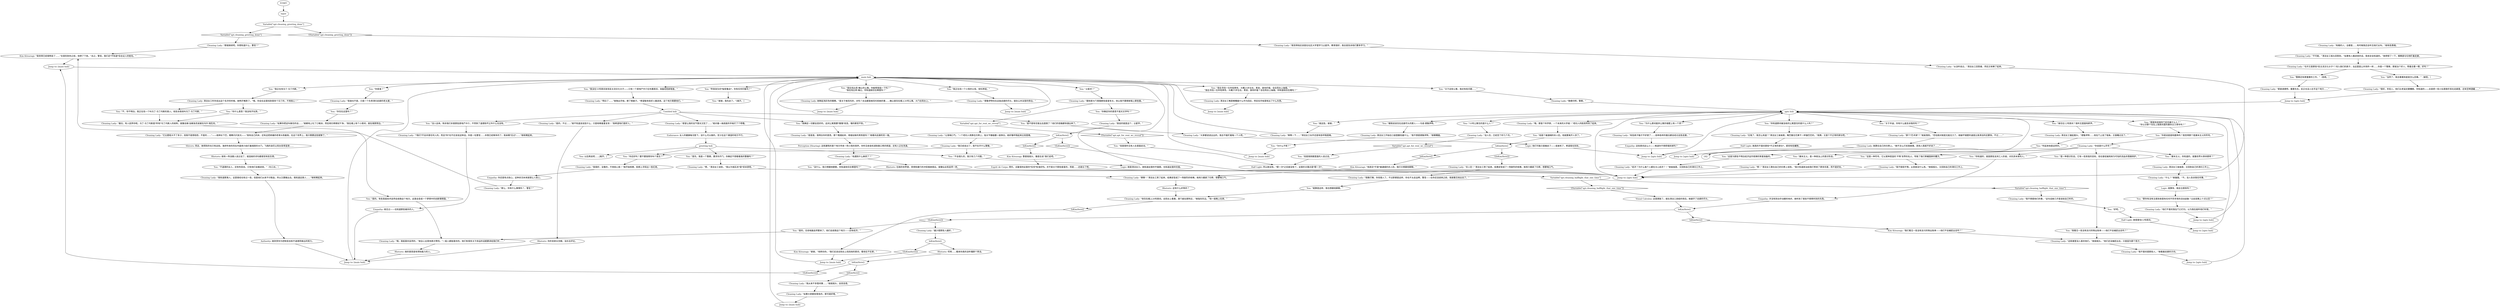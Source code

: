 # APT / CLEANING LADY
# Cleaning lady inside the apartment building. Part of her greeting is in PIER / APARTMENTS PIER DOOR dialogue.
# ==================================================
digraph G {
	  0 [label="START"];
	  1 [label="input"];
	  2 [label="Cleaning Lady: “哦，我挺喜欢巫师的，”她全心全意地表示赞同。“一般人都挺喜欢的。他们有很多关于命运的话题要讲给我们听……”"];
	  3 [label="Cleaning Lady: “他住在楼上28号房间。去阳台上看看，房门就在那附近，”她指向东边。“他一般晚上在家。”"];
	  4 [label="Jump to: [main hub]"];
	  5 [label="Jump to: [main hub]"];
	  6 [label="Cleaning Lady: 她靠在自己的扫帚上。“她不怎么打扰我做事。其他人我就不好说了……”"];
	  7 [label="Cleaning Lady: “如果大家都各管各的，那可就好喽。”"];
	  8 [label="Cleaning Lady: “我谁也不是，只是一个负责清扫走廊的老太婆。”"];
	  9 [label="You: “那扇有挂锁的门后住着什么人？”\n“你认识那个住在上锁房间里的康米主义青年吗？”"];
	  10 [label="Cleaning Lady: 清洁女工听你说出这个名字的时候，她咧开嘴笑了。“哦，你会在这里找到很多个马丁的，不用担心！”"];
	  11 [label="You: “你什么意思？我没有开玩笑。”"];
	  12 [label="Cleaning Lady: 清洁女工皱起眉头。“德鲁伊特……他在门上挂了链条，又昏睡过去了。”"];
	  13 [label="Cleaning Lady: “明白了……”她掏出手帕，擦了擦鼻子。“希望能有些好人搬进来。这个地方需要他们。”"];
	  14 [label="You: “关于辛迪，你有什么能告诉我的吗？”"];
	  15 [label="Cleaning Lady: “我不相信平等。从来就没什么用。”她摇摇头，又回到自己的清扫工作上。"];
	  16 [label="Empathy: 你还是有点担心。这种状况本来就很让人担心。"];
	  17 [label="Cleaning Lady: “他遇到什么麻烦了？”"];
	  18 [label="You: “首先，我是一个警察，要求你开门。你确定不想看看我的警徽吗？”"];
	  19 [label="Kim Kitsuragi: “他其实*不是*被通缉的杀人犯。我们只想跟他聊聊。”"];
	  20 [label="Jump to: [main hub]"];
	  21 [label="Rhetoric: 她有一阵没跟人说过话了，就连她的词句都感觉有些生锈。"];
	  22 [label="Logic: 他们可能只是搬走了——或者死了，希望是在别处。"];
	  23 [label="You: “昨夜发生的*秘密集会*，你有任何印象吗？”"];
	  24 [label="You: “跟我说说住在走廊尽头的那人——乌诺·德鲁伊特。”"];
	  25 [label="Jump to: [apts hub]"];
	  26 [label="You: “你还好吗？要不要我帮你叫个医生？”"];
	  27 [label="You: “我正在找马丁·马丁内斯。”"];
	  28 [label="Visual Calculus: 这里更脏了。就在清洁工具柜的背后。她避开了走廊的尽头。"];
	  29 [label="Jump to: [apts hub]"];
	  30 [label="Jump to: [apts hub]"];
	  31 [label="You: “谁住在12号房间？我听见里面有鼾声。”"];
	  32 [label="Cleaning Lady: “那个*艺术家*？”她奚落到。“恐怕我对她是无能无力了。她破坏墙壁的速度比我清洁的还要快。不过……”"];
	  33 [label="Jump to: [apts hub]"];
	  34 [label="You: “这是为那些不明白经济运作规律的笨蛋准备的。”"];
	  35 [label="Cleaning Lady: 清洁女工开始在口袋里翻找着什么。“我不想提德鲁伊特，”她嘟囔着。"];
	  36 [label="You: “不，你不明白。我正在找一个叫马丁·马丁内斯的真人。他告诉我他叫马丁·马丁内斯。”"];
	  37 [label="Cleaning Lady: “傻瓜，有人捉弄你呢。马丁·马丁内斯是*所有*马丁内斯人的统称。就像吉姆·加姆洛克或者拉乌尔·瑞瓦肖。”"];
	  38 [label="You: “不会很久的，我只有几个问题。”"];
	  39 [label="Cleaning Lady: “我不喜欢提那些人，”她看着走廊的方向。"];
	  40 [label="IsKimHere()"];
	  41 [label="IsKimHere()", shape=diamond];
	  42 [label="!(IsKimHere())", shape=diamond];
	  43 [label="Half Light: 她真的不喜欢那些*不正常的家伙*。感觉有些嫌隙。"];
	  44 [label="Cleaning Lady: “见鬼了，我怎么知道？”清洁女工耸耸肩，嘴巴像无花果干一样皱巴巴的。“我猜，又是个不正常的家伙吧。”"];
	  45 [label="Cleaning Lady: “大家都进进出出的，我总不能盯着每一个人吧。”"];
	  46 [label="You: “为什么不呢？”"];
	  47 [label="Cleaning Lady: “那么，你有什么事情吗？，警官？”"];
	  48 [label="Kim Kitsuragi: 警督摇摇头，像是在说“我们走吧。”"];
	  49 [label="IsKimHere()"];
	  50 [label="IsKimHere()", shape=diamond];
	  51 [label="!(IsKimHere())", shape=diamond];
	  52 [label="Variable[\"apt.cleaning_halflight_that_one_time\"]"];
	  53 [label="Variable[\"apt.cleaning_halflight_that_one_time\"]", shape=diamond];
	  54 [label="!(Variable[\"apt.cleaning_halflight_that_one_time\"])", shape=diamond];
	  55 [label="You: “当然了，我去看看到底是怎么回事。”（接受。）"];
	  56 [label="Jump to: [main hub]"];
	  57 [label="You: “关于这些公寓，我还有些问题……”"];
	  58 [label="Cleaning Lady: “没人住，已经空了好几个月。”"];
	  59 [label="You: “康米主义。是一种政治上的意识形态。”"];
	  60 [label="Cleaning Lady: “也许又是那些*反主流文化分子*？闯入我们的房子，当这里是公共场所一样……你是一个警察，那就当个好人，帮着去看一眼，好吗？”"];
	  61 [label="Kim Kitsuragi: “谢谢。”他转向你。“我们应该去阳台上找找他的房间，看他在不在家。”"];
	  62 [label="Cleaning Lady: “我知道那类人。这里曾经也有过一些，但是他们从来不付租金。所以又要搬出去。我知道这类人……”她咳嗽起来。"];
	  63 [label="You: “警察还有更重要的工作。”（拒绝。）"];
	  64 [label="You: “那你有没有注意到夜里有任何不同寻常的活动迹象？比如说晚上十点以后？”"];
	  65 [label="main hub"];
	  66 [label="You: “为什么那间废弃公寓的墙壁上有一个洞？”"];
	  67 [label="You: “你知道的，就是那些支持工人阶级，对抗资本家的人。”"];
	  68 [label="You: “你确定你的意思不是天文学吗？”"];
	  69 [label="IsKimHere()"];
	  70 [label="IsKimHere()", shape=diamond];
	  71 [label="!(IsKimHere())", shape=diamond];
	  72 [label="Empathy: 这些房间这么小——难道你不想把墙拆掉吗？"];
	  73 [label="Cleaning Lady: “聊聊！”清洁女工笑了起来，结果却变成了一阵剧烈的咳嗽。她用力握紧了扫帚，想要喘口气。"];
	  74 [label="Cleaning Lady: “德鲁伊特住在这条走廊的尽头，就在公共浴室的旁边。”"];
	  75 [label="You: “10号公寓住的是什么人？”"];
	  76 [label="You: “但是我刚跟里面的人说过话。”"];
	  77 [label="Cleaning Lady: “我很好，没事的，不用担心我！”她开始咳嗽，脸颊上浮现出一些红斑。"];
	  78 [label="Variable[\"apt.cleaning_greeting_done\"]"];
	  79 [label="Variable[\"apt.cleaning_greeting_done\"]", shape=diamond];
	  80 [label="!(Variable[\"apt.cleaning_greeting_done\"])", shape=diamond];
	  81 [label="Cleaning Lady: “我敢打赌，你找错人了。不过即便是这样，你也不太走运啊，警官——在你还没进来之前，我就看见他出去了。”"];
	  82 [label="You: “康米主义。你知道的，就像世界大革命那样？”"];
	  83 [label="Kim Kitsuragi: “我们看见一些没有支付的物业账单——他们不会被赶出去吗？”"];
	  84 [label="Shivers: 而且，她得到的也只有这些。海岸吹来的风在外面用力拍打着煤房的大门。飞溅的浪花让阳台变得湿滑……"];
	  85 [label="Untitled hub"];
	  86 [label="You: “你住在这里吗？”"];
	  87 [label="Cleaning Lady: “随便问吧，警察。”"];
	  88 [label="Jump to: [main hub]"];
	  89 [label="You: 以后再说吧……[离开。]"];
	  90 [label="You: “就算是这样，我也想跟他聊聊。”"];
	  91 [label="Cleaning Lady: “我说的就是这个，占星学。”"];
	  92 [label="IsKimHere()"];
	  93 [label="IsKimHere()", shape=diamond];
	  94 [label="!(IsKimHere())", shape=diamond];
	  95 [label="You: “我没在10号房间发现反主流文化分子——只有一个房地产中介在布置房间，准备招揽新租客。”"];
	  96 [label="Cleaning Lady: “它比壁柜大不了多少，但我不是想抱怨，不是的……”——她伸长下巴，眼睛闪闪发光——“我有自己的床，还有这把疼痛的老骨头陪着我，在这个世界上，我只需要这些就够了。”"];
	  97 [label="Rhetoric: 这有什么好笑的？"];
	  98 [label="Cleaning Lady: “*我们*不会杀害任何人的。而且*你*也不应该说这种话。你是一名警官……杀戮已经够多的了。我亲眼*见过*……”她咳嗽起来。"];
	  99 [label="Cleaning Lady: “经济？为什么每个人都在关心经济？！”她耸耸肩，又回到自己的清扫工作上。"];
	  100 [label="Cleaning Lady: “那就请便吧，重要先生。反正也没人在乎这个地方……”"];
	  101 [label="You: “你是谁？”"];
	  102 [label="You: “你知道那间被没收的公寓里住的是什么人吗？”"];
	  103 [label="Cleaning Lady: “有些疯子脑子不好使了……各种各样的傻瓜都会经过这些走廊。”"];
	  104 [label="Jump to: [main hub]"];
	  105 [label="Cleaning Lady: “你说是什么符号？”"];
	  106 [label="You: “听起来他是这样的。”"];
	  107 [label="Jump to: [apts hub]"];
	  108 [label="Rhetoric: 她的意思是有预知能力的人。"];
	  109 [label="You: “这是一种符号，它以某种捏造的‘平等’世界的名义，导致了我们荣耀国家的覆灭。”"];
	  110 [label="Logic: 就算有，她会注意到吗？"];
	  111 [label="Cleaning Lady: 她眯起浅灰色的眼睛。“是关于维克托的，对吗？永远都是维克托和她的事……梅让就住在楼上20号公寓。大门在阳台上。”"];
	  112 [label="Jump to: [apts hub]"];
	  113 [label="Perception (Hearing): 这栋建筑的某个地方传来一阵小孩的哭声。你听见收音机调到脱口秀的频道，还有人正在洗澡。"];
	  114 [label="Endurance: 女人的健康每况愈下。没什么可以做的，至少在这个潮湿的地方不行。"];
	  115 [label="You: “没人会来。除非我们杀害那些房地产中介，不然除了道德败坏之外什么也没有。”"];
	  116 [label="Rhetoric: 你的言辞太含糊，没办法评论。"];
	  117 [label="Cleaning Lady: “很好。年轻人，他们比老鼠还要糟糕，你知道的——总是把一些小玩意随手丢在走廊里，还有空啤酒罐……”"];
	  118 [label="You: “我在找比莉·梅让的公寓。你能帮我指一下吗？”\n“我在找比莉·梅让。你知道她住在哪里吗？”"];
	  119 [label="apts hub"];
	  120 [label="You: “没什么，我只想跟他聊聊。你知道他住在哪里吗？”"];
	  121 [label="You: “但是我听见有人在里面走动。”"];
	  122 [label="greeting hub"];
	  123 [label="Cleaning Lady: “杀人犯！”清洁女工笑了起来，结果却变成了一阵剧烈的咳嗽。她用力握紧了扫帚，想要喘口气。"];
	  124 [label="Cleaning Lady: “啊！”清洁女工靠在自己的扫帚上说到。“我只知道政治给我们带来了更多伤害，而不是好处。”"];
	  125 [label="Esprit de Corps: 拜托，试着保持这里的*任何*标准好吗。并不是关于那些星星的，而是……还是忘了吧。"];
	  126 [label="Empathy: 她见过——也知道那些被杀的人。"];
	  127 [label="You: “我在寻找一位年轻男性，大概25岁左右，黑发，身材纤瘦。会在阳台上抽烟。”\n“我在寻找一位年轻男性，大概25岁左右，黑发，身材纤瘦？会在阳台上抽烟。你知道他住在哪吗？”"];
	  128 [label="Cleaning Lady: “如果你把这叫做住的话……”她朝地上吐了口唾沫，然后用扫帚擦拭干净。“我在楼上有个小房间，就在煤房旁边。”"];
	  129 [label="You: “就这些，谢谢。”"];
	  130 [label="You: “我正在找一个小孩的父母，他叫坤诺。”"];
	  131 [label="Cleaning Lady: “跟他家大门周围那些星星有关。他让我不要擦掉墙上那些画。”"];
	  132 [label="Jump to: [main hub]"];
	  133 [label="You: “是一种意识形态。它有一些崇高的目标，但也曾经被用来为可怕的流血杀戮做辩护。”"];
	  134 [label="Cleaning Lady: “这栋楼里没人喜欢他们。”她摇摇头。“他们还没被赶出去，只是因为那个孩子。”"];
	  135 [label="Authority: 她欣赏你为控制变态和不道德而做出的努力。"];
	  136 [label="Cleaning Lady: “有瘾的人，全都是……有时候我还会听见他们尖叫。”她有些畏缩。"];
	  137 [label="Jump to: [main hub]"];
	  138 [label="You: “不道德的女人，还有性变态。只有他们会搬进来。”（吐口水。）"];
	  139 [label="Cleaning Lady: “感冒让我的支气管炎又犯了……”她对着一条肮脏的手帕打了个喷嚏。"];
	  140 [label="Cleaning Lady: “我已经说过了，我不在乎什么警徽。”"];
	  141 [label="Cleaning Lady: “啊，”清洁女工说到，“我以为瑞瓦肖*是*资本家呢。”"];
	  142 [label="Empathy: 并没有到动手动脚的地步。她听到了某些不想再听到的东西。"];
	  143 [label="Cleaning Lady: “我不想提他们的事，”这句话她几乎是说给自己听的。"];
	  144 [label="Half Light: 她很害怕12号房间。"];
	  145 [label="IsKimHere()"];
	  146 [label="IsKimHere()", shape=diamond];
	  147 [label="!(IsKimHere())", shape=diamond];
	  148 [label="Rhetoric: 哎呀……看来你真的没听懂那个笑话。"];
	  149 [label="You: “是的。有些高级技术巫师会拯救这个地方。这里会变成一个梦想中的创新理想国。”"];
	  150 [label="Cleaning Lady: “是的，不过……”她不知道该说些什么，只是咳嗽着重复到：“我希望他们是好人。”"];
	  151 [label="Cleaning Lady: “是是是。我明白你的意思。那个嗜烟如命、骨瘦如柴的男孩是吗？”她看向走廊的另一端。"];
	  152 [label="Cleaning Lady: 清洁女工嘴里嘟囔着什么作为回应，然后往手帕里咳出了什么东西。"];
	  153 [label="Cleaning Lady: “稍等一下……”清洁女工似乎还是有些呼吸困难。"];
	  154 [label="Cleaning Lady: “那就继续吧。你想知道什么，警官？”"];
	  155 [label="Logic: 她是清洁女工。她知道这里的平面图，也知道这里的住客。"];
	  156 [label="Kim Kitsuragi: “我觉得已经很明显了……”在冒犯到你之前，他停了下来。“总之，警官。我们还*不知道*目击证人的姓名。”"];
	  157 [label="Cleaning Lady: “我从来不多管闲事……”她摇摇头，自言自语。"];
	  158 [label="Cleaning Lady: “他们不喜欢我在门口打扫，以为我在偷听他们吵架。”"];
	  159 [label="Cleaning Lady: “不可能，”清洁女工摇头回答到，“如果有人搬进来的话，我肯定会知道的。”她停顿了一下，眼睛直勾勾地盯着走廊。"];
	  160 [label="Half Light: 所以她没有。*那一次*之后就没有了。这里的关键点是*那一次*。"];
	  161 [label="Jump to: [apts hub]"];
	  162 [label="You: “好吧。”"];
	  163 [label="You: “是的。无线电脑巫师要来了。他们会拯救这个地方——还有经济。”"];
	  164 [label="You: “我确定一切都会变好的。这间公寓需要*慢慢*改变。慢的察觉不到。”"];
	  165 [label="You: “是不是有住客出去度假了？他们的信箱都快漫出来了。”"];
	  166 [label="Cleaning Lady: “哦，那是个科学家，一个未来的大学者！”老妇人的脸突然亮了起来。"];
	  167 [label="You: “你是说星星和鹿角吗？我觉得那个是康米主义的符号。”"];
	  168 [label="Variable[\"apt.apt_for_rent_wc_reveal\"]"];
	  169 [label="Variable[\"apt.apt_for_rent_wc_reveal\"]", shape=diamond];
	  170 [label="!(Variable[\"apt.apt_for_rent_wc_reveal\"])", shape=diamond];
	  171 [label="Cleaning Lady: “让我喘口气。”一个老妇人倚靠在扫帚上，指关节像骷髅一般惨白。她好像呼吸起来比较困难。"];
	  172 [label="Cleaning Lady: “我觉得他应该是在社区大学里学习占星学。教育很好，我总是告诉他们要多学习。”"];
	  173 [label="You: “他是个被通缉的杀人犯。他就要离开人世了。”"];
	  174 [label="Rhetoric: 在她的世界里，思想和暴行的冲突离她很远，就像仙女和巫师一样。"];
	  175 [label="Cleaning Lady: “什么？”她皱眉。“不。没人告诉我任何事。”"];
	  176 [label="You: “谢谢，我先走了。”[离开。]"];
	  177 [label="You: “占星术？”"];
	  178 [label="Cleaning Lady: “从没听说过，”清洁女工回答着，然后又咳嗽了起来。"];
	  179 [label="Cleaning Lady: 清洁女工耸耸肩，又回到自己的清扫工作上。"];
	  180 [label="You: “我看见一些没有支付的物业账单——他们不会被赶出去吗？”"];
	  181 [label="Cleaning Lady: “越少提那些人越好。”"];
	  0 -> 1
	  1 -> 78
	  2 -> 108
	  3 -> 146
	  4 -> 65
	  5 -> 65
	  6 -> 107
	  7 -> 56
	  8 -> 86
	  9 -> 167
	  10 -> 11
	  10 -> 36
	  11 -> 37
	  12 -> 106
	  13 -> 85
	  14 -> 32
	  15 -> 25
	  16 -> 47
	  17 -> 120
	  17 -> 174
	  18 -> 141
	  19 -> 73
	  20 -> 65
	  21 -> 138
	  22 -> 112
	  23 -> 176
	  24 -> 35
	  25 -> 119
	  26 -> 77
	  27 -> 10
	  28 -> 92
	  29 -> 119
	  30 -> 119
	  31 -> 12
	  32 -> 6
	  33 -> 119
	  34 -> 99
	  35 -> 46
	  36 -> 37
	  37 -> 149
	  38 -> 155
	  39 -> 29
	  40 -> 41
	  40 -> 42
	  41 -> 157
	  42 -> 5
	  43 -> 112
	  44 -> 43
	  45 -> 22
	  46 -> 137
	  47 -> 156
	  48 -> 125
	  49 -> 50
	  49 -> 51
	  50 -> 19
	  51 -> 123
	  52 -> 53
	  52 -> 54
	  53 -> 143
	  54 -> 28
	  55 -> 117
	  56 -> 65
	  57 -> 87
	  58 -> 169
	  59 -> 124
	  60 -> 63
	  60 -> 55
	  61 -> 132
	  62 -> 135
	  63 -> 100
	  64 -> 158
	  65 -> 130
	  65 -> 101
	  65 -> 177
	  65 -> 118
	  65 -> 23
	  65 -> 57
	  65 -> 27
	  65 -> 95
	  65 -> 127
	  66 -> 103
	  67 -> 142
	  68 -> 91
	  69 -> 70
	  69 -> 71
	  70 -> 48
	  71 -> 25
	  72 -> 112
	  73 -> 97
	  74 -> 104
	  75 -> 58
	  76 -> 160
	  77 -> 16
	  78 -> 80
	  78 -> 79
	  79 -> 154
	  80 -> 172
	  81 -> 90
	  82 -> 179
	  83 -> 134
	  84 -> 21
	  85 -> 164
	  85 -> 165
	  85 -> 139
	  85 -> 115
	  85 -> 150
	  86 -> 128
	  87 -> 119
	  88 -> 65
	  90 -> 3
	  91 -> 69
	  92 -> 93
	  92 -> 94
	  93 -> 83
	  94 -> 163
	  94 -> 181
	  95 -> 13
	  96 -> 84
	  97 -> 3
	  98 -> 126
	  99 -> 25
	  100 -> 33
	  101 -> 8
	  102 -> 44
	  103 -> 72
	  104 -> 65
	  105 -> 34
	  105 -> 67
	  105 -> 133
	  105 -> 109
	  105 -> 82
	  105 -> 59
	  106 -> 182
	  107 -> 119
	  108 -> 20
	  109 -> 15
	  110 -> 64
	  111 -> 88
	  112 -> 119
	  113 -> 17
	  114 -> 122
	  115 -> 98
	  116 -> 20
	  117 -> 33
	  118 -> 111
	  119 -> 129
	  119 -> 66
	  119 -> 166
	  119 -> 102
	  119 -> 9
	  119 -> 75
	  119 -> 14
	  119 -> 24
	  119 -> 31
	  120 -> 73
	  121 -> 160
	  122 -> 89
	  122 -> 18
	  122 -> 26
	  122 -> 38
	  123 -> 81
	  124 -> 25
	  125 -> 25
	  126 -> 20
	  127 -> 152
	  128 -> 96
	  129 -> 153
	  130 -> 74
	  131 -> 168
	  131 -> 68
	  132 -> 65
	  133 -> 180
	  134 -> 39
	  135 -> 20
	  136 -> 159
	  137 -> 65
	  138 -> 62
	  139 -> 114
	  140 -> 26
	  140 -> 38
	  141 -> 25
	  142 -> 92
	  143 -> 162
	  144 -> 30
	  145 -> 147
	  145 -> 148
	  146 -> 61
	  147 -> 132
	  148 -> 40
	  149 -> 2
	  150 -> 116
	  151 -> 113
	  152 -> 4
	  153 -> 65
	  154 -> 156
	  155 -> 65
	  156 -> 5
	  157 -> 7
	  158 -> 161
	  159 -> 60
	  160 -> 52
	  161 -> 119
	  162 -> 144
	  163 -> 2
	  164 -> 151
	  165 -> 45
	  166 -> 173
	  167 -> 105
	  168 -> 170
	  168 -> 171
	  169 -> 76
	  170 -> 121
	  171 -> 140
	  172 -> 178
	  173 -> 49
	  174 -> 25
	  175 -> 110
	  177 -> 131
	  178 -> 25
	  179 -> 175
	  180 -> 134
	  181 -> 145
}


